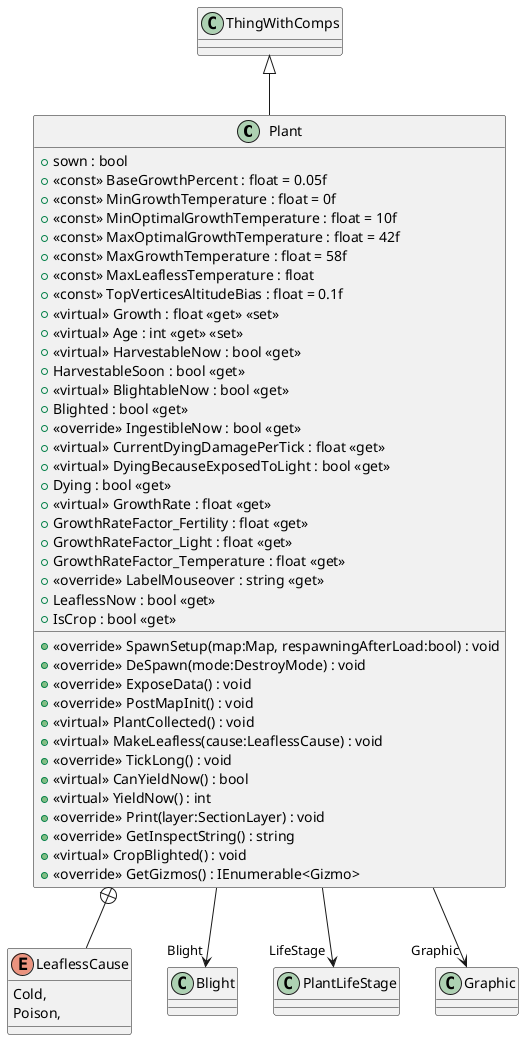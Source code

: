 @startuml
class Plant {
    + sown : bool
    + <<const>> BaseGrowthPercent : float = 0.05f
    + <<const>> MinGrowthTemperature : float = 0f
    + <<const>> MinOptimalGrowthTemperature : float = 10f
    + <<const>> MaxOptimalGrowthTemperature : float = 42f
    + <<const>> MaxGrowthTemperature : float = 58f
    + <<const>> MaxLeaflessTemperature : float
    + <<const>> TopVerticesAltitudeBias : float = 0.1f
    + <<virtual>> Growth : float <<get>> <<set>>
    + <<virtual>> Age : int <<get>> <<set>>
    + <<virtual>> HarvestableNow : bool <<get>>
    + HarvestableSoon : bool <<get>>
    + <<virtual>> BlightableNow : bool <<get>>
    + Blighted : bool <<get>>
    + <<override>> IngestibleNow : bool <<get>>
    + <<virtual>> CurrentDyingDamagePerTick : float <<get>>
    + <<virtual>> DyingBecauseExposedToLight : bool <<get>>
    + Dying : bool <<get>>
    + <<virtual>> GrowthRate : float <<get>>
    + GrowthRateFactor_Fertility : float <<get>>
    + GrowthRateFactor_Light : float <<get>>
    + GrowthRateFactor_Temperature : float <<get>>
    + <<override>> LabelMouseover : string <<get>>
    + LeaflessNow : bool <<get>>
    + IsCrop : bool <<get>>
    + <<override>> SpawnSetup(map:Map, respawningAfterLoad:bool) : void
    + <<override>> DeSpawn(mode:DestroyMode) : void
    + <<override>> ExposeData() : void
    + <<override>> PostMapInit() : void
    + <<virtual>> PlantCollected() : void
    + <<virtual>> MakeLeafless(cause:LeaflessCause) : void
    + <<override>> TickLong() : void
    + <<virtual>> CanYieldNow() : bool
    + <<virtual>> YieldNow() : int
    + <<override>> Print(layer:SectionLayer) : void
    + <<override>> GetInspectString() : string
    + <<virtual>> CropBlighted() : void
    + <<override>> GetGizmos() : IEnumerable<Gizmo>
}
enum LeaflessCause {
    Cold,
    Poison,
}
ThingWithComps <|-- Plant
Plant --> "Blight" Blight
Plant --> "LifeStage" PlantLifeStage
Plant --> "Graphic" Graphic
Plant +-- LeaflessCause
@enduml
